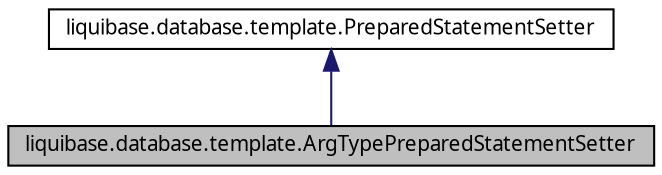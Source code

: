 digraph G
{
  edge [fontname="FreeSans.ttf",fontsize=10,labelfontname="FreeSans.ttf",labelfontsize=10];
  node [fontname="FreeSans.ttf",fontsize=10,shape=record];
  Node1 [label="liquibase.database.template.ArgTypePreparedStatementSetter",height=0.2,width=0.4,color="black", fillcolor="grey75", style="filled" fontcolor="black"];
  Node2 -> Node1 [dir=back,color="midnightblue",fontsize=10,style="solid",fontname="FreeSans.ttf"];
  Node2 [label="liquibase.database.template.PreparedStatementSetter",height=0.2,width=0.4,color="black", fillcolor="white", style="filled",URL="$interfaceliquibase_1_1database_1_1template_1_1_prepared_statement_setter.html",tooltip="General callback interface used by the JdbcTemplate class."];
}
